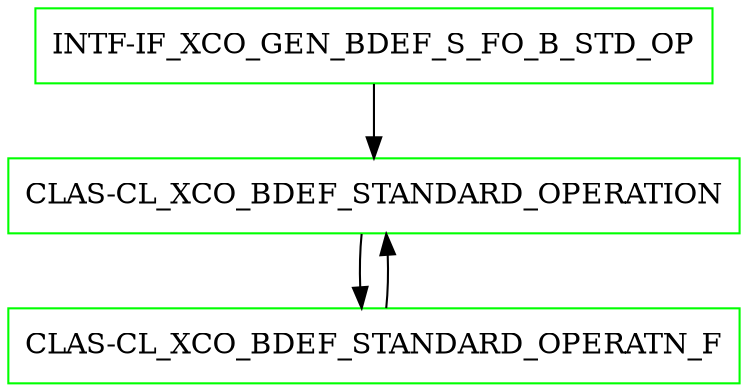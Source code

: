 digraph G {
  "INTF-IF_XCO_GEN_BDEF_S_FO_B_STD_OP" [shape=box,color=green];
  "CLAS-CL_XCO_BDEF_STANDARD_OPERATION" [shape=box,color=green,URL="./CLAS_CL_XCO_BDEF_STANDARD_OPERATION.html"];
  "CLAS-CL_XCO_BDEF_STANDARD_OPERATN_F" [shape=box,color=green,URL="./CLAS_CL_XCO_BDEF_STANDARD_OPERATN_F.html"];
  "INTF-IF_XCO_GEN_BDEF_S_FO_B_STD_OP" -> "CLAS-CL_XCO_BDEF_STANDARD_OPERATION";
  "CLAS-CL_XCO_BDEF_STANDARD_OPERATION" -> "CLAS-CL_XCO_BDEF_STANDARD_OPERATN_F";
  "CLAS-CL_XCO_BDEF_STANDARD_OPERATN_F" -> "CLAS-CL_XCO_BDEF_STANDARD_OPERATION";
}
